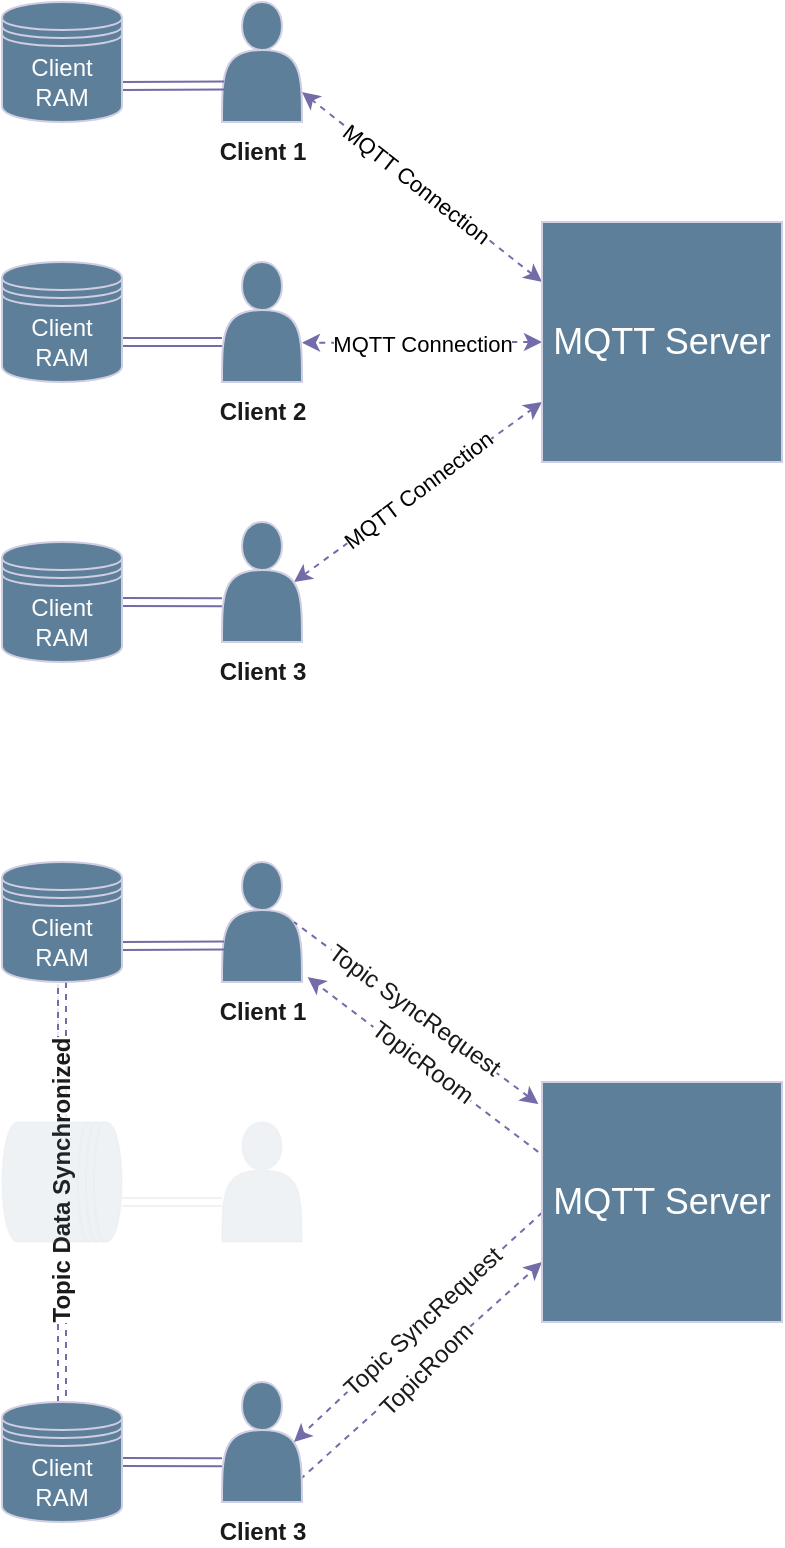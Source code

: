 <mxfile version="18.1.3" type="device"><diagram id="R2lEEEUBdFMjLlhIrx00" name="Page-1"><mxGraphModel dx="1298" dy="860" grid="1" gridSize="10" guides="1" tooltips="1" connect="1" arrows="1" fold="1" page="1" pageScale="1" pageWidth="850" pageHeight="1100" math="0" shadow="0" extFonts="Permanent Marker^https://fonts.googleapis.com/css?family=Permanent+Marker"><root><mxCell id="0"/><mxCell id="1" parent="0"/><mxCell id="feTgQYVU3T7SSYANtxVm-1" value="" style="shape=actor;whiteSpace=wrap;html=1;rounded=0;fillColor=#5D7F99;strokeColor=#D0CEE2;fontColor=#1A1A1A;" vertex="1" parent="1"><mxGeometry x="200" y="90" width="40" height="60" as="geometry"/></mxCell><mxCell id="feTgQYVU3T7SSYANtxVm-2" value="" style="shape=actor;whiteSpace=wrap;html=1;rounded=0;fillColor=#5D7F99;strokeColor=#D0CEE2;fontColor=#1A1A1A;" vertex="1" parent="1"><mxGeometry x="200" y="220" width="40" height="60" as="geometry"/></mxCell><mxCell id="feTgQYVU3T7SSYANtxVm-20" style="rounded=0;orthogonalLoop=1;jettySize=auto;html=1;exitX=0.9;exitY=0.5;exitDx=0;exitDy=0;exitPerimeter=0;entryX=0;entryY=0.75;entryDx=0;entryDy=0;fontSize=18;startArrow=classic;startFill=1;dashed=1;strokeColor=#736CA8;fontColor=#1A1A1A;" edge="1" parent="1" source="feTgQYVU3T7SSYANtxVm-3" target="feTgQYVU3T7SSYANtxVm-18"><mxGeometry relative="1" as="geometry"/></mxCell><mxCell id="feTgQYVU3T7SSYANtxVm-69" value="MQTT Connection" style="edgeLabel;html=1;align=center;verticalAlign=middle;resizable=0;points=[];fontColor=#000000;rotation=323;" vertex="1" connectable="0" parent="feTgQYVU3T7SSYANtxVm-20"><mxGeometry x="-0.338" relative="1" as="geometry"><mxPoint x="21" y="-16" as="offset"/></mxGeometry></mxCell><mxCell id="feTgQYVU3T7SSYANtxVm-3" value="" style="shape=actor;whiteSpace=wrap;html=1;rounded=0;fillColor=#5D7F99;strokeColor=#D0CEE2;fontColor=#1A1A1A;" vertex="1" parent="1"><mxGeometry x="200" y="350" width="40" height="60" as="geometry"/></mxCell><mxCell id="feTgQYVU3T7SSYANtxVm-29" style="edgeStyle=none;rounded=0;orthogonalLoop=1;jettySize=auto;html=1;exitX=1;exitY=0.7;exitDx=0;exitDy=0;entryX=0.028;entryY=0.695;entryDx=0;entryDy=0;fontSize=18;startArrow=classic;startFill=1;shape=link;entryPerimeter=0;strokeColor=#736CA8;fontColor=#1A1A1A;" edge="1" parent="1" source="feTgQYVU3T7SSYANtxVm-4" target="feTgQYVU3T7SSYANtxVm-1"><mxGeometry relative="1" as="geometry"/></mxCell><mxCell id="feTgQYVU3T7SSYANtxVm-4" value="&lt;font color=&quot;#ffffff&quot;&gt;Client RAM&lt;/font&gt;" style="shape=datastore;whiteSpace=wrap;html=1;rounded=0;fillColor=#5D7F99;strokeColor=#D0CEE2;fontColor=#1A1A1A;" vertex="1" parent="1"><mxGeometry x="90" y="90" width="60" height="60" as="geometry"/></mxCell><mxCell id="feTgQYVU3T7SSYANtxVm-32" style="edgeStyle=none;shape=link;rounded=0;orthogonalLoop=1;jettySize=auto;html=1;fontSize=18;startArrow=classic;startFill=1;strokeColor=#736CA8;fontColor=#1A1A1A;" edge="1" parent="1"><mxGeometry relative="1" as="geometry"><mxPoint x="150" y="260" as="sourcePoint"/><mxPoint x="200" y="260" as="targetPoint"/></mxGeometry></mxCell><mxCell id="feTgQYVU3T7SSYANtxVm-6" value="&lt;font color=&quot;#ffffff&quot;&gt;Client RAM&lt;/font&gt;" style="shape=datastore;whiteSpace=wrap;html=1;rounded=0;fillColor=#5D7F99;strokeColor=#D0CEE2;fontColor=#1A1A1A;" vertex="1" parent="1"><mxGeometry x="90" y="220" width="60" height="60" as="geometry"/></mxCell><mxCell id="feTgQYVU3T7SSYANtxVm-33" style="edgeStyle=none;shape=link;rounded=0;orthogonalLoop=1;jettySize=auto;html=1;exitX=1;exitY=0.5;exitDx=0;exitDy=0;entryX=0;entryY=0.669;entryDx=0;entryDy=0;entryPerimeter=0;fontSize=18;startArrow=classic;startFill=1;strokeColor=#736CA8;fontColor=#1A1A1A;" edge="1" parent="1" source="feTgQYVU3T7SSYANtxVm-7" target="feTgQYVU3T7SSYANtxVm-3"><mxGeometry relative="1" as="geometry"/></mxCell><mxCell id="feTgQYVU3T7SSYANtxVm-7" value="&lt;font color=&quot;#ffffff&quot;&gt;Client RAM&lt;/font&gt;" style="shape=datastore;whiteSpace=wrap;html=1;rounded=0;fillColor=#5D7F99;strokeColor=#D0CEE2;fontColor=#1A1A1A;" vertex="1" parent="1"><mxGeometry x="90" y="360" width="60" height="60" as="geometry"/></mxCell><mxCell id="feTgQYVU3T7SSYANtxVm-8" value="Client 1" style="text;strokeColor=none;fillColor=none;html=1;fontSize=12;fontStyle=1;verticalAlign=middle;align=center;rounded=0;fontColor=#1A1A1A;" vertex="1" parent="1"><mxGeometry x="195" y="160" width="50" height="10" as="geometry"/></mxCell><mxCell id="feTgQYVU3T7SSYANtxVm-10" value="Client 2" style="text;strokeColor=none;fillColor=none;html=1;fontSize=12;fontStyle=1;verticalAlign=middle;align=center;rounded=0;fontColor=#1A1A1A;" vertex="1" parent="1"><mxGeometry x="195" y="290" width="50" height="10" as="geometry"/></mxCell><mxCell id="feTgQYVU3T7SSYANtxVm-11" value="Client 3" style="text;strokeColor=none;fillColor=none;html=1;fontSize=12;fontStyle=1;verticalAlign=middle;align=center;rounded=0;fontColor=#1A1A1A;" vertex="1" parent="1"><mxGeometry x="195" y="420" width="50" height="10" as="geometry"/></mxCell><mxCell id="feTgQYVU3T7SSYANtxVm-26" style="edgeStyle=none;rounded=0;orthogonalLoop=1;jettySize=auto;html=1;exitX=0;exitY=0.5;exitDx=0;exitDy=0;entryX=1;entryY=0.673;entryDx=0;entryDy=0;entryPerimeter=0;fontSize=18;startArrow=classic;startFill=1;dashed=1;strokeColor=#736CA8;fontColor=#1A1A1A;" edge="1" parent="1" source="feTgQYVU3T7SSYANtxVm-18" target="feTgQYVU3T7SSYANtxVm-2"><mxGeometry relative="1" as="geometry"/></mxCell><mxCell id="feTgQYVU3T7SSYANtxVm-68" value="MQTT Connection" style="edgeLabel;html=1;align=center;verticalAlign=middle;resizable=0;points=[];fontColor=#000000;" vertex="1" connectable="0" parent="feTgQYVU3T7SSYANtxVm-26"><mxGeometry x="0.486" y="-2" relative="1" as="geometry"><mxPoint x="29" y="2" as="offset"/></mxGeometry></mxCell><mxCell id="feTgQYVU3T7SSYANtxVm-27" style="edgeStyle=none;rounded=0;orthogonalLoop=1;jettySize=auto;html=1;exitX=0;exitY=0.25;exitDx=0;exitDy=0;entryX=1;entryY=0.75;entryDx=0;entryDy=0;fontSize=18;startArrow=classic;startFill=1;dashed=1;strokeColor=#736CA8;fontColor=#1A1A1A;" edge="1" parent="1" source="feTgQYVU3T7SSYANtxVm-18" target="feTgQYVU3T7SSYANtxVm-1"><mxGeometry relative="1" as="geometry"/></mxCell><mxCell id="feTgQYVU3T7SSYANtxVm-67" value="MQTT Connection" style="edgeLabel;html=1;align=center;verticalAlign=middle;resizable=0;points=[];fontColor=#000000;rotation=38;" vertex="1" connectable="0" parent="feTgQYVU3T7SSYANtxVm-27"><mxGeometry x="0.193" y="3" relative="1" as="geometry"><mxPoint x="11" y="5" as="offset"/></mxGeometry></mxCell><mxCell id="feTgQYVU3T7SSYANtxVm-18" value="&lt;font color=&quot;#ffffff&quot; style=&quot;font-size: 18px;&quot;&gt;MQTT Server&lt;/font&gt;" style="rounded=0;whiteSpace=wrap;html=1;fontSize=12;fillColor=#5D7F99;strokeColor=#D0CEE2;fontColor=#1A1A1A;" vertex="1" parent="1"><mxGeometry x="360" y="200" width="120" height="120" as="geometry"/></mxCell><mxCell id="feTgQYVU3T7SSYANtxVm-38" value="" style="shape=actor;whiteSpace=wrap;html=1;rounded=0;fillColor=#5D7F99;strokeColor=#D0CEE2;fontColor=#1A1A1A;" vertex="1" parent="1"><mxGeometry x="200" y="520" width="40" height="60" as="geometry"/></mxCell><mxCell id="feTgQYVU3T7SSYANtxVm-40" style="rounded=0;orthogonalLoop=1;jettySize=auto;html=1;exitX=0.975;exitY=0.812;exitDx=0;exitDy=0;exitPerimeter=0;fontSize=18;startArrow=none;startFill=0;dashed=1;entryX=0;entryY=0.75;entryDx=0;entryDy=0;strokeColor=#736CA8;fontColor=#1A1A1A;" edge="1" parent="1" source="feTgQYVU3T7SSYANtxVm-41" target="feTgQYVU3T7SSYANtxVm-55"><mxGeometry relative="1" as="geometry"><mxPoint x="362" y="730" as="targetPoint"/></mxGeometry></mxCell><mxCell id="feTgQYVU3T7SSYANtxVm-57" value="TopicRoom" style="edgeLabel;html=1;align=center;verticalAlign=middle;resizable=0;points=[];fontSize=12;rotation=315;rounded=0;fontColor=#1A1A1A;" vertex="1" connectable="0" parent="feTgQYVU3T7SSYANtxVm-40"><mxGeometry x="-0.291" y="-1" relative="1" as="geometry"><mxPoint x="19" y="-17" as="offset"/></mxGeometry></mxCell><mxCell id="feTgQYVU3T7SSYANtxVm-41" value="" style="shape=actor;whiteSpace=wrap;html=1;rounded=0;fillColor=#5D7F99;strokeColor=#D0CEE2;fontColor=#1A1A1A;" vertex="1" parent="1"><mxGeometry x="200" y="780" width="40" height="60" as="geometry"/></mxCell><mxCell id="feTgQYVU3T7SSYANtxVm-42" style="edgeStyle=none;rounded=0;orthogonalLoop=1;jettySize=auto;html=1;exitX=1;exitY=0.7;exitDx=0;exitDy=0;entryX=0.028;entryY=0.695;entryDx=0;entryDy=0;fontSize=18;startArrow=classic;startFill=1;shape=link;entryPerimeter=0;strokeColor=#736CA8;fontColor=#1A1A1A;" edge="1" parent="1" source="feTgQYVU3T7SSYANtxVm-44" target="feTgQYVU3T7SSYANtxVm-38"><mxGeometry relative="1" as="geometry"/></mxCell><mxCell id="feTgQYVU3T7SSYANtxVm-62" style="edgeStyle=none;rounded=0;orthogonalLoop=1;jettySize=auto;html=1;exitX=0.5;exitY=1;exitDx=0;exitDy=0;entryX=0.5;entryY=0;entryDx=0;entryDy=0;dashed=1;fontSize=12;startArrow=none;startFill=0;endArrow=classic;endFill=1;shape=link;strokeColor=#736CA8;fontColor=#1A1A1A;" edge="1" parent="1" source="feTgQYVU3T7SSYANtxVm-44" target="feTgQYVU3T7SSYANtxVm-49"><mxGeometry relative="1" as="geometry"/></mxCell><mxCell id="feTgQYVU3T7SSYANtxVm-63" value="&lt;b&gt;Topic Data Synchronized&lt;/b&gt;" style="edgeLabel;html=1;align=center;verticalAlign=middle;resizable=0;points=[];fontSize=12;rotation=270;rounded=0;fontColor=#1A1A1A;" vertex="1" connectable="0" parent="feTgQYVU3T7SSYANtxVm-62"><mxGeometry x="0.318" relative="1" as="geometry"><mxPoint y="-39" as="offset"/></mxGeometry></mxCell><mxCell id="feTgQYVU3T7SSYANtxVm-44" value="&lt;font color=&quot;#ffffff&quot;&gt;Client RAM&lt;/font&gt;" style="shape=datastore;whiteSpace=wrap;html=1;rounded=0;fillColor=#5D7F99;strokeColor=#D0CEE2;fontColor=#1A1A1A;" vertex="1" parent="1"><mxGeometry x="90" y="520" width="60" height="60" as="geometry"/></mxCell><mxCell id="feTgQYVU3T7SSYANtxVm-66" value="" style="edgeStyle=none;shape=link;rounded=0;orthogonalLoop=1;jettySize=auto;html=1;dashed=1;fontSize=12;startArrow=none;startFill=0;endArrow=classic;endFill=1;opacity=15;strokeColor=#736CA8;fontColor=#1A1A1A;" edge="1" parent="1" target="feTgQYVU3T7SSYANtxVm-44"><mxGeometry relative="1" as="geometry"><mxPoint x="120" y="650" as="sourcePoint"/></mxGeometry></mxCell><mxCell id="feTgQYVU3T7SSYANtxVm-48" style="edgeStyle=none;shape=link;rounded=0;orthogonalLoop=1;jettySize=auto;html=1;exitX=1;exitY=0.5;exitDx=0;exitDy=0;entryX=0;entryY=0.669;entryDx=0;entryDy=0;entryPerimeter=0;fontSize=18;startArrow=classic;startFill=1;strokeColor=#736CA8;fontColor=#1A1A1A;" edge="1" parent="1" source="feTgQYVU3T7SSYANtxVm-49" target="feTgQYVU3T7SSYANtxVm-41"><mxGeometry relative="1" as="geometry"/></mxCell><mxCell id="feTgQYVU3T7SSYANtxVm-49" value="&lt;font color=&quot;#ffffff&quot;&gt;Client RAM&lt;/font&gt;" style="shape=datastore;whiteSpace=wrap;html=1;rounded=0;fillColor=#5D7F99;strokeColor=#D0CEE2;fontColor=#1A1A1A;" vertex="1" parent="1"><mxGeometry x="90" y="790" width="60" height="60" as="geometry"/></mxCell><mxCell id="feTgQYVU3T7SSYANtxVm-50" value="Client 1" style="text;strokeColor=none;fillColor=none;html=1;fontSize=12;fontStyle=1;verticalAlign=middle;align=center;rounded=0;fontColor=#1A1A1A;" vertex="1" parent="1"><mxGeometry x="195" y="590" width="50" height="10" as="geometry"/></mxCell><mxCell id="feTgQYVU3T7SSYANtxVm-52" value="Client 3" style="text;strokeColor=none;fillColor=none;html=1;fontSize=12;fontStyle=1;verticalAlign=middle;align=center;rounded=0;fontColor=#1A1A1A;" vertex="1" parent="1"><mxGeometry x="195" y="850" width="50" height="10" as="geometry"/></mxCell><mxCell id="feTgQYVU3T7SSYANtxVm-54" style="edgeStyle=none;rounded=0;orthogonalLoop=1;jettySize=auto;html=1;exitX=-0.015;exitY=0.092;exitDx=0;exitDy=0;entryX=0.9;entryY=0.5;entryDx=0;entryDy=0;fontSize=18;startArrow=classic;startFill=1;dashed=1;endArrow=none;endFill=0;exitPerimeter=0;entryPerimeter=0;strokeColor=#736CA8;fontColor=#1A1A1A;" edge="1" parent="1" source="feTgQYVU3T7SSYANtxVm-55" target="feTgQYVU3T7SSYANtxVm-38"><mxGeometry relative="1" as="geometry"/></mxCell><mxCell id="feTgQYVU3T7SSYANtxVm-56" value="Topic SyncRequest" style="edgeLabel;html=1;align=center;verticalAlign=middle;resizable=0;points=[];fontSize=12;rotation=36;rounded=0;fontColor=#1A1A1A;" vertex="1" connectable="0" parent="feTgQYVU3T7SSYANtxVm-54"><mxGeometry x="0.287" y="-1" relative="1" as="geometry"><mxPoint x="16" y="12" as="offset"/></mxGeometry></mxCell><mxCell id="feTgQYVU3T7SSYANtxVm-58" style="edgeStyle=none;rounded=0;orthogonalLoop=1;jettySize=auto;html=1;exitX=0.002;exitY=0.543;exitDx=0;exitDy=0;entryX=0.9;entryY=0.5;entryDx=0;entryDy=0;entryPerimeter=0;dashed=1;fontSize=12;startArrow=none;startFill=0;endArrow=classic;endFill=1;exitPerimeter=0;strokeColor=#736CA8;fontColor=#1A1A1A;" edge="1" parent="1" source="feTgQYVU3T7SSYANtxVm-55" target="feTgQYVU3T7SSYANtxVm-41"><mxGeometry relative="1" as="geometry"><Array as="points"><mxPoint x="300" y="750"/></Array></mxGeometry></mxCell><mxCell id="feTgQYVU3T7SSYANtxVm-59" value="Topic SyncRequest" style="edgeLabel;html=1;align=center;verticalAlign=middle;resizable=0;points=[];fontSize=12;rotation=317;rounded=0;fontColor=#1A1A1A;" vertex="1" connectable="0" parent="feTgQYVU3T7SSYANtxVm-58"><mxGeometry x="0.408" y="-1" relative="1" as="geometry"><mxPoint x="28" y="-25" as="offset"/></mxGeometry></mxCell><mxCell id="feTgQYVU3T7SSYANtxVm-60" style="edgeStyle=none;rounded=0;orthogonalLoop=1;jettySize=auto;html=1;exitX=-0.016;exitY=0.291;exitDx=0;exitDy=0;entryX=1.07;entryY=0.959;entryDx=0;entryDy=0;entryPerimeter=0;dashed=1;fontSize=12;startArrow=none;startFill=0;endArrow=classic;endFill=1;exitPerimeter=0;strokeColor=#736CA8;fontColor=#1A1A1A;" edge="1" parent="1" source="feTgQYVU3T7SSYANtxVm-55" target="feTgQYVU3T7SSYANtxVm-38"><mxGeometry relative="1" as="geometry"/></mxCell><mxCell id="feTgQYVU3T7SSYANtxVm-61" value="TopicRoom" style="edgeLabel;html=1;align=center;verticalAlign=middle;resizable=0;points=[];fontSize=12;rotation=37;rounded=0;fontColor=#1A1A1A;" vertex="1" connectable="0" parent="feTgQYVU3T7SSYANtxVm-60"><mxGeometry x="-0.111" y="1" relative="1" as="geometry"><mxPoint x="-6" y="-7" as="offset"/></mxGeometry></mxCell><mxCell id="feTgQYVU3T7SSYANtxVm-55" value="&lt;font color=&quot;#ffffff&quot; style=&quot;font-size: 18px;&quot;&gt;MQTT Server&lt;/font&gt;" style="rounded=0;whiteSpace=wrap;html=1;fontSize=12;fillColor=#5D7F99;strokeColor=#D0CEE2;fontColor=#1A1A1A;" vertex="1" parent="1"><mxGeometry x="360" y="630" width="120" height="120" as="geometry"/></mxCell><mxCell id="feTgQYVU3T7SSYANtxVm-70" value="" style="shape=actor;whiteSpace=wrap;html=1;rounded=0;fillColor=#5D7F99;strokeColor=#D0CEE2;fontColor=#1A1A1A;opacity=10;" vertex="1" parent="1"><mxGeometry x="200" y="650" width="40" height="60" as="geometry"/></mxCell><mxCell id="feTgQYVU3T7SSYANtxVm-71" style="edgeStyle=none;shape=link;rounded=0;orthogonalLoop=1;jettySize=auto;html=1;fontSize=18;startArrow=classic;startFill=1;strokeColor=#736CA8;fontColor=#1A1A1A;opacity=10;" edge="1" parent="1"><mxGeometry relative="1" as="geometry"><mxPoint x="150" y="690" as="sourcePoint"/><mxPoint x="200" y="690" as="targetPoint"/></mxGeometry></mxCell><mxCell id="feTgQYVU3T7SSYANtxVm-72" value="" style="shape=datastore;whiteSpace=wrap;html=1;rounded=0;fillColor=#5D7F99;strokeColor=#D0CEE2;fontColor=#1A1A1A;opacity=10;direction=south;" vertex="1" parent="1"><mxGeometry x="90" y="650" width="60" height="60" as="geometry"/></mxCell></root></mxGraphModel></diagram></mxfile>